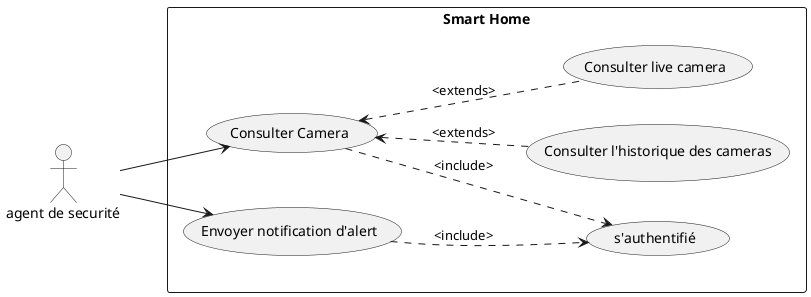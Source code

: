 @startuml
    left to right direction
    actor "agent de securité" as ads
    rectangle "Smart Home" {
        usecase "Consulter Camera" as consultCams
        usecase "Consulter live camera" as consultLive
        usecase "Consulter l'historique des cameras" as consultHistory
        usecase "Envoyer notification d'alert" as sendNotif
        usecase "s'authentifié" as login
    }
    ads --> consultCams
    ads --> sendNotif
    consultCams <.down- consultLive : <extends>
    consultCams <.down- consultHistory : <extends>
    sendNotif .down.> login : <include>
    consultCams .down.> login : <include>
@enduml
